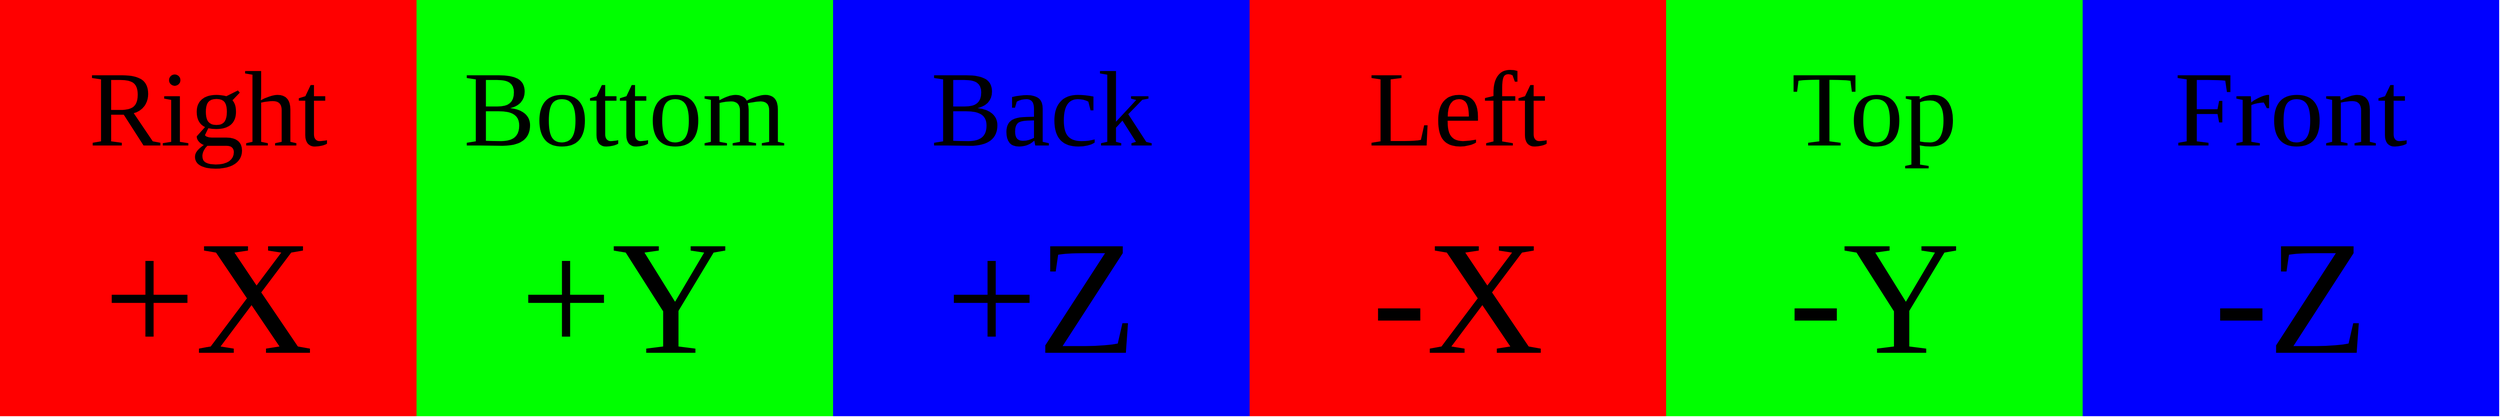 <mxfile version="14.7.4" type="embed"><diagram id="LCb4hZ2l0zx_YcPVviS-" name="Page-1"><mxGraphModel dx="2534" dy="556" grid="1" gridSize="10" guides="1" tooltips="1" connect="1" arrows="1" fold="1" page="1" pageScale="1" pageWidth="1169" pageHeight="827" math="0" shadow="0" extFonts="Roboto Mono^https://fonts.googleapis.com/css?family=Roboto+Mono"><root><mxCell id="0"/><mxCell id="1" parent="0"/><mxCell id="3i7cQnQl3344cl3jjxl5-1" value="" style="rounded=0;whiteSpace=wrap;html=1;strokeColor=none;fillColor=#FF0000;" parent="1" vertex="1"><mxGeometry width="512" height="512" as="geometry"/></mxCell><mxCell id="3i7cQnQl3344cl3jjxl5-2" value="&lt;font style=&quot;font-size: 132px;&quot;&gt;Right&lt;/font&gt;" style="text;html=1;strokeColor=none;fillColor=none;align=center;verticalAlign=middle;whiteSpace=wrap;rounded=0;fontFamily=Roboto Mono;FType=g;fontSize=132;" parent="1" vertex="1"><mxGeometry x="20" y="30" width="472" height="210" as="geometry"/></mxCell><mxCell id="3i7cQnQl3344cl3jjxl5-3" value="&lt;font style=&quot;font-size: 200px;&quot; face=&quot;Roboto Mono&quot;&gt;+X&lt;/font&gt;" style="text;html=1;strokeColor=none;fillColor=none;align=center;verticalAlign=middle;whiteSpace=wrap;rounded=0;fontSize=200;" parent="1" vertex="1"><mxGeometry x="20" y="260" width="472" height="210" as="geometry"/></mxCell><mxCell id="3i7cQnQl3344cl3jjxl5-4" value="" style="rounded=0;whiteSpace=wrap;html=1;strokeColor=none;fillColor=#0000FF;" parent="1" vertex="1"><mxGeometry x="2560" width="512" height="512" as="geometry"/></mxCell><mxCell id="3i7cQnQl3344cl3jjxl5-5" value="&lt;font style=&quot;font-size: 132px;&quot;&gt;Front&lt;/font&gt;" style="text;html=1;strokeColor=none;fillColor=none;align=center;verticalAlign=middle;whiteSpace=wrap;rounded=0;fontFamily=Roboto Mono;FType=g;fontSize=132;" parent="1" vertex="1"><mxGeometry x="2580" y="30" width="472" height="210" as="geometry"/></mxCell><mxCell id="3i7cQnQl3344cl3jjxl5-6" value="&lt;font style=&quot;font-size: 200px;&quot; face=&quot;Roboto Mono&quot;&gt;-Z&lt;/font&gt;" style="text;html=1;strokeColor=none;fillColor=none;align=center;verticalAlign=middle;whiteSpace=wrap;rounded=0;fontSize=200;" parent="1" vertex="1"><mxGeometry x="2580" y="260" width="472" height="210" as="geometry"/></mxCell><mxCell id="3i7cQnQl3344cl3jjxl5-7" value="" style="rounded=0;whiteSpace=wrap;html=1;strokeColor=none;fillColor=#FF0000;" parent="1" vertex="1"><mxGeometry x="1536" width="512" height="512" as="geometry"/></mxCell><mxCell id="3i7cQnQl3344cl3jjxl5-8" value="&lt;font style=&quot;font-size: 132px;&quot;&gt;Left&lt;/font&gt;" style="text;html=1;strokeColor=none;fillColor=none;align=center;verticalAlign=middle;whiteSpace=wrap;rounded=0;fontFamily=Roboto Mono;FType=g;fontSize=132;" parent="1" vertex="1"><mxGeometry x="1556" y="30" width="472" height="210" as="geometry"/></mxCell><mxCell id="3i7cQnQl3344cl3jjxl5-9" value="&lt;font style=&quot;font-size: 200px;&quot; face=&quot;Roboto Mono&quot;&gt;-X&lt;/font&gt;" style="text;html=1;strokeColor=none;fillColor=none;align=center;verticalAlign=middle;whiteSpace=wrap;rounded=0;fontSize=200;" parent="1" vertex="1"><mxGeometry x="1556" y="260" width="472" height="210" as="geometry"/></mxCell><mxCell id="3i7cQnQl3344cl3jjxl5-10" value="" style="rounded=0;whiteSpace=wrap;html=1;strokeColor=none;fillColor=#0000FF;" parent="1" vertex="1"><mxGeometry x="1024" width="512" height="512" as="geometry"/></mxCell><mxCell id="3i7cQnQl3344cl3jjxl5-11" value="&lt;font style=&quot;font-size: 132px;&quot;&gt;Back&lt;/font&gt;" style="text;html=1;strokeColor=none;fillColor=none;align=center;verticalAlign=middle;whiteSpace=wrap;rounded=0;fontFamily=Roboto Mono;FType=g;fontSize=132;" parent="1" vertex="1"><mxGeometry x="1044" y="30" width="472" height="210" as="geometry"/></mxCell><mxCell id="3i7cQnQl3344cl3jjxl5-13" value="" style="rounded=0;whiteSpace=wrap;html=1;strokeColor=none;fillColor=#00FF00;" parent="1" vertex="1"><mxGeometry x="2048" width="512" height="512" as="geometry"/></mxCell><mxCell id="3i7cQnQl3344cl3jjxl5-14" value="&lt;font style=&quot;font-size: 132px;&quot;&gt;Top&lt;/font&gt;" style="text;html=1;strokeColor=none;fillColor=none;align=center;verticalAlign=middle;whiteSpace=wrap;rounded=0;fontFamily=Roboto Mono;FType=g;fontSize=132;" parent="1" vertex="1"><mxGeometry x="2068" y="30" width="472" height="210" as="geometry"/></mxCell><mxCell id="3i7cQnQl3344cl3jjxl5-15" value="&lt;font style=&quot;font-size: 200px;&quot; face=&quot;Roboto Mono&quot;&gt;-Y&lt;/font&gt;" style="text;html=1;strokeColor=none;fillColor=none;align=center;verticalAlign=middle;whiteSpace=wrap;rounded=0;fontSize=200;" parent="1" vertex="1"><mxGeometry x="2068" y="260" width="472" height="210" as="geometry"/></mxCell><mxCell id="3i7cQnQl3344cl3jjxl5-16" value="" style="rounded=0;whiteSpace=wrap;html=1;strokeColor=none;fillColor=#00FF00;" parent="1" vertex="1"><mxGeometry x="512" width="512" height="512" as="geometry"/></mxCell><mxCell id="3i7cQnQl3344cl3jjxl5-17" value="&lt;font style=&quot;font-size: 132px;&quot;&gt;Bottom&lt;/font&gt;" style="text;html=1;strokeColor=none;fillColor=none;align=center;verticalAlign=middle;whiteSpace=wrap;rounded=0;fontFamily=Roboto Mono;FType=g;fontSize=132;" parent="1" vertex="1"><mxGeometry x="532" y="30" width="472" height="210" as="geometry"/></mxCell><mxCell id="3i7cQnQl3344cl3jjxl5-20" value="&lt;font style=&quot;font-size: 200px;&quot; face=&quot;Roboto Mono&quot;&gt;+Y&lt;/font&gt;" style="text;html=1;strokeColor=none;fillColor=none;align=center;verticalAlign=middle;whiteSpace=wrap;rounded=0;fontSize=200;" parent="1" vertex="1"><mxGeometry x="532" y="260" width="472" height="210" as="geometry"/></mxCell><mxCell id="3i7cQnQl3344cl3jjxl5-21" value="&lt;font style=&quot;font-size: 200px;&quot; face=&quot;Roboto Mono&quot;&gt;+Z&lt;/font&gt;" style="text;html=1;strokeColor=none;fillColor=none;align=center;verticalAlign=middle;whiteSpace=wrap;rounded=0;fontSize=200;" parent="1" vertex="1"><mxGeometry x="1044" y="260" width="472" height="210" as="geometry"/></mxCell></root></mxGraphModel></diagram></mxfile>